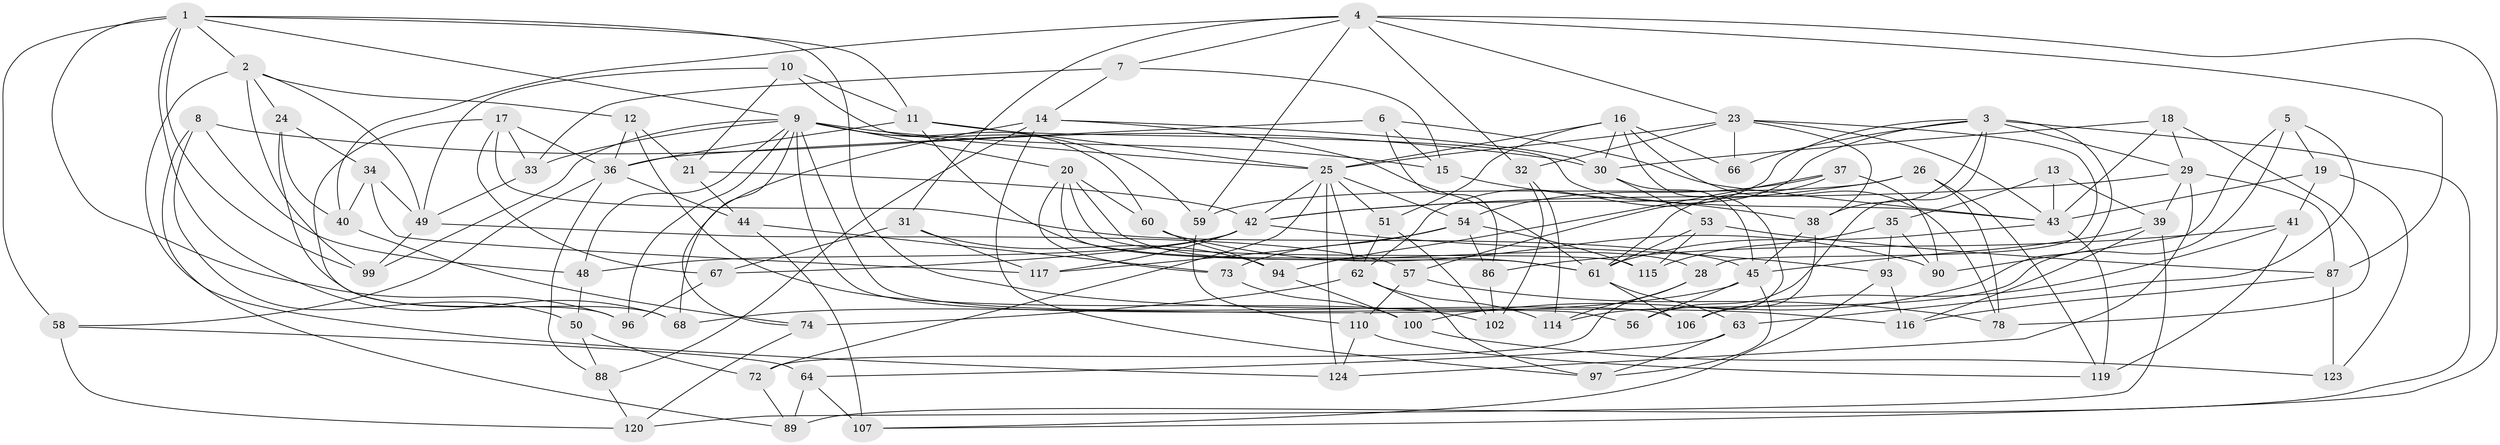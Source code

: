 // original degree distribution, {4: 1.0}
// Generated by graph-tools (version 1.1) at 2025/20/03/04/25 18:20:45]
// undirected, 88 vertices, 210 edges
graph export_dot {
graph [start="1"]
  node [color=gray90,style=filled];
  1 [super="+101+125"];
  2 [super="+81"];
  3 [super="+79"];
  4 [super="+122+77"];
  5;
  6;
  7;
  8;
  9 [super="+47+22"];
  10;
  11 [super="+108"];
  12;
  13;
  14 [super="+69"];
  15;
  16 [super="+27"];
  17 [super="+113"];
  18;
  19;
  20 [super="+82"];
  21;
  23 [super="+104+112"];
  24;
  25 [super="+65+55"];
  26;
  28;
  29 [super="+121"];
  30 [super="+92"];
  31;
  32;
  33;
  34;
  35;
  36 [super="+46+52"];
  37;
  38 [super="+118"];
  39 [super="+76"];
  40;
  41;
  42 [super="+71"];
  43 [super="+83+75"];
  44;
  45 [super="+84+109"];
  48;
  49 [super="+70"];
  50;
  51;
  53;
  54 [super="+91"];
  56;
  57;
  58;
  59;
  60;
  61 [super="+95"];
  62 [super="+85"];
  63;
  64;
  66;
  67;
  68;
  72;
  73;
  74;
  78;
  86;
  87 [super="+105"];
  88;
  89;
  90;
  93;
  94;
  96;
  97;
  99;
  100;
  102;
  106;
  107;
  110;
  114;
  115;
  116;
  117;
  119;
  120;
  123;
  124;
  1 -- 116;
  1 -- 11;
  1 -- 9;
  1 -- 68;
  1 -- 2;
  1 -- 96;
  1 -- 58;
  1 -- 99;
  2 -- 12;
  2 -- 124;
  2 -- 24;
  2 -- 49;
  2 -- 99;
  3 -- 66;
  3 -- 62;
  3 -- 29;
  3 -- 89;
  3 -- 100;
  3 -- 38;
  3 -- 56;
  3 -- 57;
  4 -- 32;
  4 -- 59;
  4 -- 40;
  4 -- 23;
  4 -- 7;
  4 -- 107;
  4 -- 87;
  4 -- 31;
  5 -- 114;
  5 -- 63;
  5 -- 90;
  5 -- 19;
  6 -- 86;
  6 -- 15;
  6 -- 36;
  6 -- 43;
  7 -- 15;
  7 -- 33;
  7 -- 14;
  8 -- 89;
  8 -- 48;
  8 -- 50;
  8 -- 30;
  9 -- 33;
  9 -- 96;
  9 -- 99;
  9 -- 60;
  9 -- 74;
  9 -- 106;
  9 -- 15;
  9 -- 48;
  9 -- 20;
  9 -- 56;
  9 -- 59;
  10 -- 11;
  10 -- 21;
  10 -- 49;
  10 -- 25;
  11 -- 25;
  11 -- 43;
  11 -- 36;
  11 -- 61;
  12 -- 102;
  12 -- 21;
  12 -- 36;
  13 -- 35;
  13 -- 39 [weight=2];
  13 -- 43;
  14 -- 88;
  14 -- 68;
  14 -- 97;
  14 -- 30;
  14 -- 61;
  15 -- 38;
  16 -- 25;
  16 -- 66;
  16 -- 30;
  16 -- 56;
  16 -- 51;
  16 -- 78;
  17 -- 67;
  17 -- 96;
  17 -- 33;
  17 -- 45;
  17 -- 36 [weight=2];
  18 -- 30;
  18 -- 78;
  18 -- 43;
  18 -- 29;
  19 -- 123;
  19 -- 41;
  19 -- 43;
  20 -- 60;
  20 -- 28;
  20 -- 73;
  20 -- 115;
  20 -- 61;
  21 -- 44;
  21 -- 42;
  23 -- 43;
  23 -- 66 [weight=2];
  23 -- 32;
  23 -- 25;
  23 -- 28;
  23 -- 38;
  24 -- 40;
  24 -- 68;
  24 -- 34;
  25 -- 124;
  25 -- 51;
  25 -- 54;
  25 -- 72;
  25 -- 42;
  25 -- 62;
  26 -- 119;
  26 -- 59;
  26 -- 78;
  26 -- 42;
  28 -- 72;
  28 -- 114;
  29 -- 87;
  29 -- 42;
  29 -- 124;
  29 -- 39;
  30 -- 53;
  30 -- 45;
  31 -- 117;
  31 -- 94;
  31 -- 67;
  32 -- 102;
  32 -- 114;
  33 -- 49;
  34 -- 40;
  34 -- 117;
  34 -- 49;
  35 -- 93;
  35 -- 90;
  35 -- 115;
  36 -- 88;
  36 -- 58;
  36 -- 44;
  37 -- 54;
  37 -- 90;
  37 -- 94;
  37 -- 61;
  38 -- 45 [weight=2];
  38 -- 106;
  39 -- 120;
  39 -- 45;
  39 -- 116;
  40 -- 74;
  41 -- 86;
  41 -- 119;
  41 -- 106;
  42 -- 117;
  42 -- 48;
  42 -- 67;
  42 -- 93;
  43 -- 61;
  43 -- 119;
  44 -- 107;
  44 -- 73;
  45 -- 97;
  45 -- 56;
  45 -- 68;
  48 -- 50;
  49 -- 99;
  49 -- 57;
  50 -- 72;
  50 -- 88;
  51 -- 102;
  51 -- 62;
  53 -- 61;
  53 -- 115;
  53 -- 87;
  54 -- 73;
  54 -- 115;
  54 -- 117;
  54 -- 86;
  57 -- 110;
  57 -- 78;
  58 -- 64;
  58 -- 120;
  59 -- 110;
  60 -- 94;
  60 -- 90;
  61 -- 106;
  61 -- 63;
  62 -- 114;
  62 -- 97;
  62 -- 74;
  63 -- 64;
  63 -- 97;
  64 -- 89;
  64 -- 107;
  67 -- 96;
  72 -- 89;
  73 -- 100;
  74 -- 120;
  86 -- 102;
  87 -- 123 [weight=2];
  87 -- 116;
  88 -- 120;
  93 -- 116;
  93 -- 107;
  94 -- 100;
  100 -- 123;
  110 -- 119;
  110 -- 124;
}
